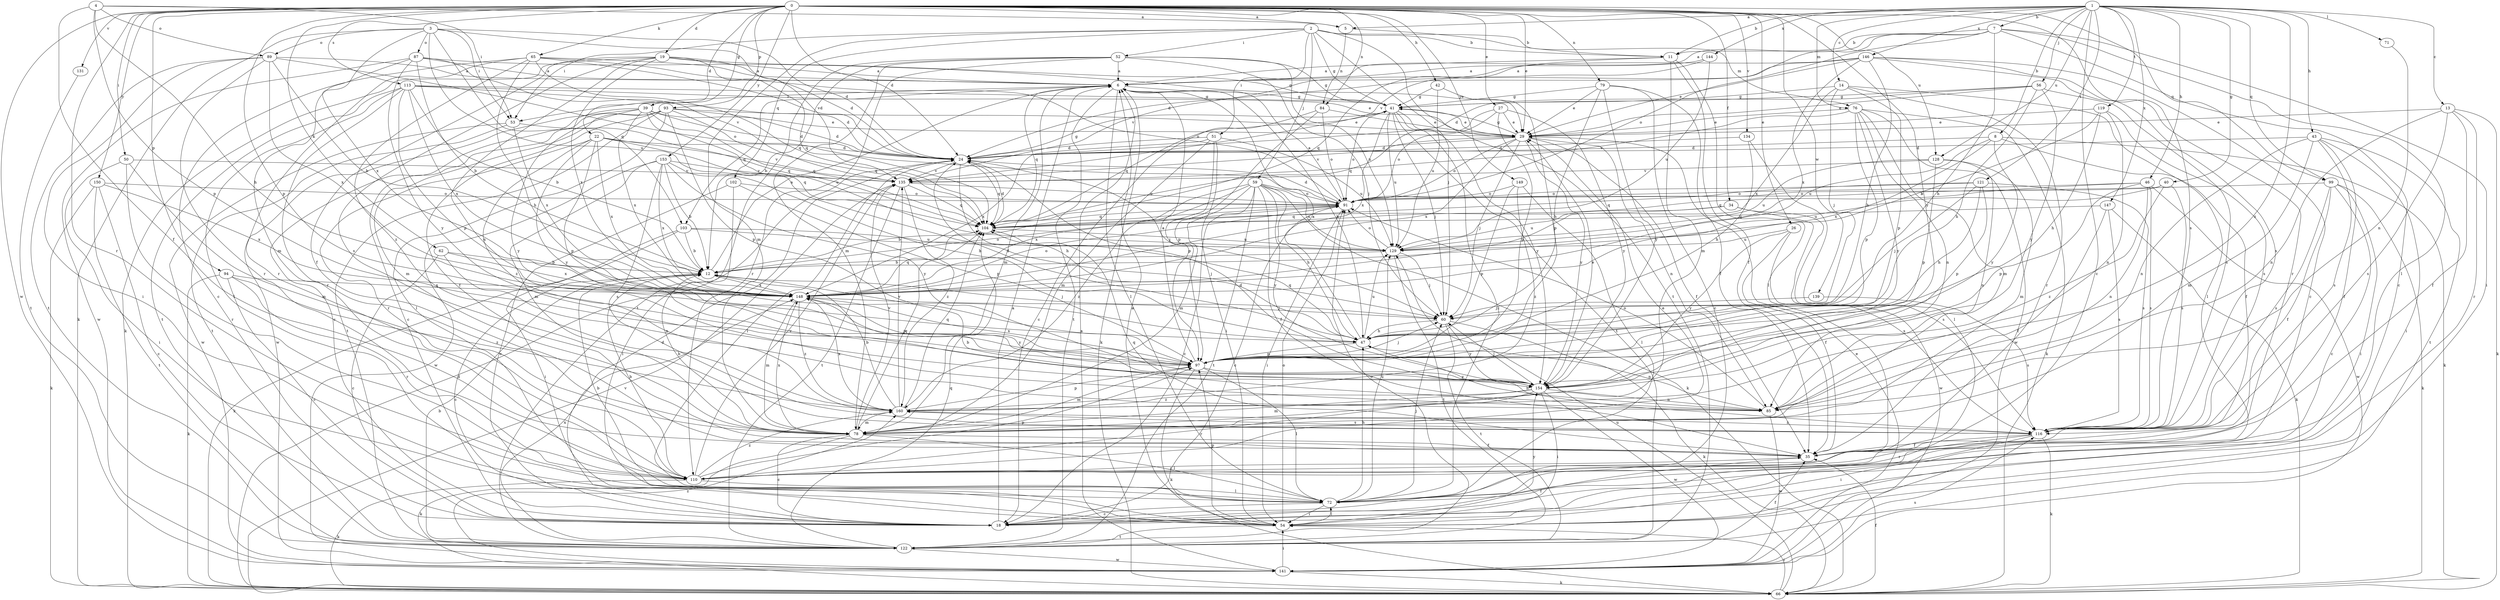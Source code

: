 strict digraph  {
0;
1;
2;
3;
4;
5;
6;
7;
8;
11;
12;
13;
14;
18;
19;
22;
24;
26;
27;
29;
34;
35;
39;
40;
41;
42;
43;
46;
47;
50;
51;
52;
53;
54;
56;
59;
60;
62;
65;
66;
71;
72;
76;
78;
79;
84;
85;
87;
89;
91;
93;
94;
97;
99;
102;
103;
104;
110;
113;
116;
119;
121;
122;
128;
129;
131;
134;
135;
139;
141;
144;
146;
147;
148;
149;
150;
153;
154;
160;
0 -> 5  [label=a];
0 -> 19  [label=d];
0 -> 22  [label=d];
0 -> 24  [label=d];
0 -> 26  [label=e];
0 -> 27  [label=e];
0 -> 29  [label=e];
0 -> 34  [label=f];
0 -> 39  [label=g];
0 -> 42  [label=h];
0 -> 50  [label=i];
0 -> 62  [label=k];
0 -> 65  [label=k];
0 -> 79  [label=n];
0 -> 84  [label=n];
0 -> 93  [label=p];
0 -> 94  [label=p];
0 -> 97  [label=p];
0 -> 99  [label=q];
0 -> 110  [label=r];
0 -> 113  [label=s];
0 -> 116  [label=s];
0 -> 128  [label=u];
0 -> 131  [label=v];
0 -> 134  [label=v];
0 -> 139  [label=w];
0 -> 141  [label=w];
0 -> 149  [label=y];
0 -> 150  [label=y];
0 -> 153  [label=y];
0 -> 154  [label=y];
1 -> 5  [label=a];
1 -> 7  [label=b];
1 -> 8  [label=b];
1 -> 11  [label=b];
1 -> 13  [label=c];
1 -> 14  [label=c];
1 -> 18  [label=c];
1 -> 40  [label=g];
1 -> 43  [label=h];
1 -> 46  [label=h];
1 -> 56  [label=j];
1 -> 71  [label=l];
1 -> 76  [label=m];
1 -> 99  [label=q];
1 -> 119  [label=t];
1 -> 121  [label=t];
1 -> 128  [label=u];
1 -> 144  [label=x];
1 -> 146  [label=x];
1 -> 147  [label=x];
1 -> 160  [label=z];
2 -> 11  [label=b];
2 -> 41  [label=g];
2 -> 51  [label=i];
2 -> 52  [label=i];
2 -> 53  [label=i];
2 -> 59  [label=j];
2 -> 60  [label=j];
2 -> 76  [label=m];
2 -> 78  [label=m];
2 -> 102  [label=q];
2 -> 122  [label=t];
3 -> 24  [label=d];
3 -> 53  [label=i];
3 -> 66  [label=k];
3 -> 87  [label=o];
3 -> 89  [label=o];
3 -> 103  [label=q];
3 -> 129  [label=u];
3 -> 135  [label=v];
3 -> 148  [label=x];
4 -> 5  [label=a];
4 -> 35  [label=f];
4 -> 47  [label=h];
4 -> 53  [label=i];
4 -> 89  [label=o];
4 -> 97  [label=p];
5 -> 11  [label=b];
5 -> 84  [label=n];
6 -> 41  [label=g];
6 -> 47  [label=h];
6 -> 53  [label=i];
6 -> 66  [label=k];
6 -> 72  [label=l];
6 -> 78  [label=m];
6 -> 103  [label=q];
6 -> 104  [label=q];
6 -> 122  [label=t];
7 -> 6  [label=a];
7 -> 11  [label=b];
7 -> 18  [label=c];
7 -> 47  [label=h];
7 -> 54  [label=i];
7 -> 72  [label=l];
7 -> 91  [label=o];
7 -> 135  [label=v];
8 -> 24  [label=d];
8 -> 35  [label=f];
8 -> 66  [label=k];
8 -> 129  [label=u];
8 -> 148  [label=x];
8 -> 154  [label=y];
11 -> 6  [label=a];
11 -> 35  [label=f];
11 -> 72  [label=l];
11 -> 78  [label=m];
11 -> 104  [label=q];
12 -> 6  [label=a];
12 -> 18  [label=c];
12 -> 60  [label=j];
12 -> 91  [label=o];
12 -> 148  [label=x];
13 -> 29  [label=e];
13 -> 35  [label=f];
13 -> 66  [label=k];
13 -> 85  [label=n];
13 -> 110  [label=r];
13 -> 116  [label=s];
14 -> 41  [label=g];
14 -> 60  [label=j];
14 -> 72  [label=l];
14 -> 97  [label=p];
14 -> 110  [label=r];
14 -> 148  [label=x];
18 -> 6  [label=a];
18 -> 24  [label=d];
18 -> 35  [label=f];
19 -> 6  [label=a];
19 -> 24  [label=d];
19 -> 35  [label=f];
19 -> 41  [label=g];
19 -> 66  [label=k];
19 -> 85  [label=n];
19 -> 104  [label=q];
19 -> 116  [label=s];
19 -> 148  [label=x];
22 -> 24  [label=d];
22 -> 97  [label=p];
22 -> 104  [label=q];
22 -> 110  [label=r];
22 -> 135  [label=v];
22 -> 148  [label=x];
22 -> 154  [label=y];
22 -> 160  [label=z];
24 -> 41  [label=g];
24 -> 47  [label=h];
24 -> 60  [label=j];
24 -> 72  [label=l];
24 -> 104  [label=q];
24 -> 135  [label=v];
26 -> 35  [label=f];
26 -> 116  [label=s];
26 -> 129  [label=u];
26 -> 154  [label=y];
27 -> 29  [label=e];
27 -> 91  [label=o];
27 -> 97  [label=p];
27 -> 104  [label=q];
27 -> 154  [label=y];
29 -> 24  [label=d];
29 -> 35  [label=f];
29 -> 41  [label=g];
29 -> 60  [label=j];
29 -> 85  [label=n];
29 -> 91  [label=o];
29 -> 135  [label=v];
29 -> 148  [label=x];
29 -> 154  [label=y];
34 -> 104  [label=q];
34 -> 116  [label=s];
34 -> 129  [label=u];
34 -> 141  [label=w];
35 -> 104  [label=q];
35 -> 110  [label=r];
39 -> 18  [label=c];
39 -> 24  [label=d];
39 -> 29  [label=e];
39 -> 104  [label=q];
39 -> 129  [label=u];
39 -> 141  [label=w];
39 -> 148  [label=x];
39 -> 154  [label=y];
40 -> 91  [label=o];
40 -> 116  [label=s];
40 -> 129  [label=u];
40 -> 160  [label=z];
41 -> 29  [label=e];
41 -> 60  [label=j];
41 -> 72  [label=l];
41 -> 91  [label=o];
41 -> 104  [label=q];
41 -> 122  [label=t];
41 -> 129  [label=u];
41 -> 148  [label=x];
41 -> 154  [label=y];
42 -> 41  [label=g];
42 -> 97  [label=p];
42 -> 129  [label=u];
43 -> 24  [label=d];
43 -> 35  [label=f];
43 -> 54  [label=i];
43 -> 78  [label=m];
43 -> 85  [label=n];
43 -> 116  [label=s];
43 -> 122  [label=t];
46 -> 85  [label=n];
46 -> 91  [label=o];
46 -> 97  [label=p];
46 -> 104  [label=q];
46 -> 116  [label=s];
46 -> 141  [label=w];
47 -> 6  [label=a];
47 -> 24  [label=d];
47 -> 85  [label=n];
47 -> 97  [label=p];
47 -> 104  [label=q];
47 -> 129  [label=u];
50 -> 54  [label=i];
50 -> 78  [label=m];
50 -> 110  [label=r];
50 -> 135  [label=v];
51 -> 24  [label=d];
51 -> 54  [label=i];
51 -> 78  [label=m];
51 -> 97  [label=p];
51 -> 129  [label=u];
51 -> 148  [label=x];
52 -> 6  [label=a];
52 -> 12  [label=b];
52 -> 41  [label=g];
52 -> 60  [label=j];
52 -> 78  [label=m];
52 -> 110  [label=r];
52 -> 122  [label=t];
52 -> 129  [label=u];
53 -> 104  [label=q];
53 -> 122  [label=t];
53 -> 141  [label=w];
53 -> 148  [label=x];
54 -> 6  [label=a];
54 -> 72  [label=l];
54 -> 91  [label=o];
54 -> 97  [label=p];
54 -> 122  [label=t];
54 -> 154  [label=y];
56 -> 24  [label=d];
56 -> 29  [label=e];
56 -> 41  [label=g];
56 -> 47  [label=h];
56 -> 116  [label=s];
56 -> 154  [label=y];
59 -> 18  [label=c];
59 -> 35  [label=f];
59 -> 47  [label=h];
59 -> 66  [label=k];
59 -> 78  [label=m];
59 -> 91  [label=o];
59 -> 122  [label=t];
59 -> 129  [label=u];
59 -> 148  [label=x];
59 -> 154  [label=y];
59 -> 160  [label=z];
60 -> 47  [label=h];
60 -> 66  [label=k];
60 -> 122  [label=t];
60 -> 154  [label=y];
62 -> 12  [label=b];
62 -> 18  [label=c];
62 -> 85  [label=n];
62 -> 148  [label=x];
65 -> 6  [label=a];
65 -> 18  [label=c];
65 -> 24  [label=d];
65 -> 47  [label=h];
65 -> 91  [label=o];
65 -> 104  [label=q];
65 -> 110  [label=r];
65 -> 160  [label=z];
66 -> 24  [label=d];
66 -> 35  [label=f];
66 -> 54  [label=i];
66 -> 129  [label=u];
66 -> 135  [label=v];
71 -> 85  [label=n];
72 -> 12  [label=b];
72 -> 18  [label=c];
72 -> 47  [label=h];
72 -> 54  [label=i];
72 -> 60  [label=j];
72 -> 129  [label=u];
76 -> 29  [label=e];
76 -> 66  [label=k];
76 -> 78  [label=m];
76 -> 85  [label=n];
76 -> 97  [label=p];
76 -> 135  [label=v];
76 -> 141  [label=w];
76 -> 154  [label=y];
78 -> 12  [label=b];
78 -> 18  [label=c];
78 -> 35  [label=f];
78 -> 66  [label=k];
78 -> 72  [label=l];
78 -> 104  [label=q];
78 -> 135  [label=v];
78 -> 148  [label=x];
79 -> 18  [label=c];
79 -> 29  [label=e];
79 -> 35  [label=f];
79 -> 41  [label=g];
79 -> 47  [label=h];
79 -> 154  [label=y];
84 -> 18  [label=c];
84 -> 29  [label=e];
84 -> 91  [label=o];
84 -> 97  [label=p];
85 -> 12  [label=b];
85 -> 24  [label=d];
85 -> 91  [label=o];
85 -> 141  [label=w];
87 -> 6  [label=a];
87 -> 12  [label=b];
87 -> 29  [label=e];
87 -> 78  [label=m];
87 -> 135  [label=v];
87 -> 141  [label=w];
87 -> 154  [label=y];
89 -> 6  [label=a];
89 -> 12  [label=b];
89 -> 54  [label=i];
89 -> 91  [label=o];
89 -> 110  [label=r];
89 -> 122  [label=t];
89 -> 148  [label=x];
91 -> 6  [label=a];
91 -> 12  [label=b];
91 -> 18  [label=c];
91 -> 24  [label=d];
91 -> 54  [label=i];
91 -> 104  [label=q];
93 -> 18  [label=c];
93 -> 24  [label=d];
93 -> 29  [label=e];
93 -> 35  [label=f];
93 -> 72  [label=l];
93 -> 78  [label=m];
93 -> 97  [label=p];
93 -> 104  [label=q];
93 -> 122  [label=t];
94 -> 18  [label=c];
94 -> 66  [label=k];
94 -> 110  [label=r];
94 -> 148  [label=x];
94 -> 160  [label=z];
97 -> 6  [label=a];
97 -> 60  [label=j];
97 -> 66  [label=k];
97 -> 72  [label=l];
97 -> 78  [label=m];
97 -> 148  [label=x];
97 -> 154  [label=y];
99 -> 18  [label=c];
99 -> 35  [label=f];
99 -> 54  [label=i];
99 -> 66  [label=k];
99 -> 91  [label=o];
99 -> 116  [label=s];
102 -> 18  [label=c];
102 -> 54  [label=i];
102 -> 91  [label=o];
102 -> 97  [label=p];
103 -> 12  [label=b];
103 -> 54  [label=i];
103 -> 60  [label=j];
103 -> 66  [label=k];
103 -> 129  [label=u];
104 -> 24  [label=d];
104 -> 129  [label=u];
110 -> 12  [label=b];
110 -> 29  [label=e];
110 -> 66  [label=k];
110 -> 72  [label=l];
110 -> 97  [label=p];
110 -> 135  [label=v];
110 -> 160  [label=z];
113 -> 12  [label=b];
113 -> 24  [label=d];
113 -> 29  [label=e];
113 -> 41  [label=g];
113 -> 72  [label=l];
113 -> 97  [label=p];
113 -> 110  [label=r];
113 -> 122  [label=t];
113 -> 148  [label=x];
116 -> 35  [label=f];
116 -> 47  [label=h];
116 -> 54  [label=i];
116 -> 66  [label=k];
116 -> 110  [label=r];
116 -> 160  [label=z];
119 -> 12  [label=b];
119 -> 29  [label=e];
119 -> 47  [label=h];
119 -> 85  [label=n];
119 -> 116  [label=s];
121 -> 47  [label=h];
121 -> 60  [label=j];
121 -> 91  [label=o];
121 -> 97  [label=p];
121 -> 104  [label=q];
121 -> 116  [label=s];
122 -> 12  [label=b];
122 -> 35  [label=f];
122 -> 91  [label=o];
122 -> 104  [label=q];
122 -> 141  [label=w];
122 -> 148  [label=x];
128 -> 78  [label=m];
128 -> 85  [label=n];
128 -> 97  [label=p];
128 -> 129  [label=u];
128 -> 135  [label=v];
129 -> 12  [label=b];
129 -> 60  [label=j];
129 -> 91  [label=o];
129 -> 122  [label=t];
131 -> 122  [label=t];
134 -> 24  [label=d];
134 -> 47  [label=h];
134 -> 72  [label=l];
135 -> 91  [label=o];
135 -> 104  [label=q];
135 -> 122  [label=t];
135 -> 160  [label=z];
139 -> 60  [label=j];
139 -> 116  [label=s];
141 -> 6  [label=a];
141 -> 29  [label=e];
141 -> 54  [label=i];
141 -> 66  [label=k];
141 -> 116  [label=s];
141 -> 160  [label=z];
144 -> 6  [label=a];
144 -> 129  [label=u];
144 -> 135  [label=v];
146 -> 6  [label=a];
146 -> 18  [label=c];
146 -> 24  [label=d];
146 -> 29  [label=e];
146 -> 47  [label=h];
146 -> 110  [label=r];
146 -> 116  [label=s];
146 -> 148  [label=x];
147 -> 35  [label=f];
147 -> 66  [label=k];
147 -> 104  [label=q];
147 -> 116  [label=s];
148 -> 60  [label=j];
148 -> 78  [label=m];
148 -> 91  [label=o];
148 -> 97  [label=p];
148 -> 104  [label=q];
148 -> 154  [label=y];
148 -> 160  [label=z];
149 -> 72  [label=l];
149 -> 91  [label=o];
149 -> 97  [label=p];
149 -> 160  [label=z];
150 -> 18  [label=c];
150 -> 66  [label=k];
150 -> 91  [label=o];
150 -> 122  [label=t];
150 -> 148  [label=x];
153 -> 12  [label=b];
153 -> 47  [label=h];
153 -> 78  [label=m];
153 -> 116  [label=s];
153 -> 135  [label=v];
153 -> 141  [label=w];
153 -> 148  [label=x];
153 -> 154  [label=y];
154 -> 29  [label=e];
154 -> 54  [label=i];
154 -> 60  [label=j];
154 -> 78  [label=m];
154 -> 85  [label=n];
154 -> 110  [label=r];
154 -> 141  [label=w];
154 -> 160  [label=z];
160 -> 12  [label=b];
160 -> 78  [label=m];
160 -> 97  [label=p];
160 -> 104  [label=q];
160 -> 116  [label=s];
160 -> 135  [label=v];
160 -> 148  [label=x];
}

